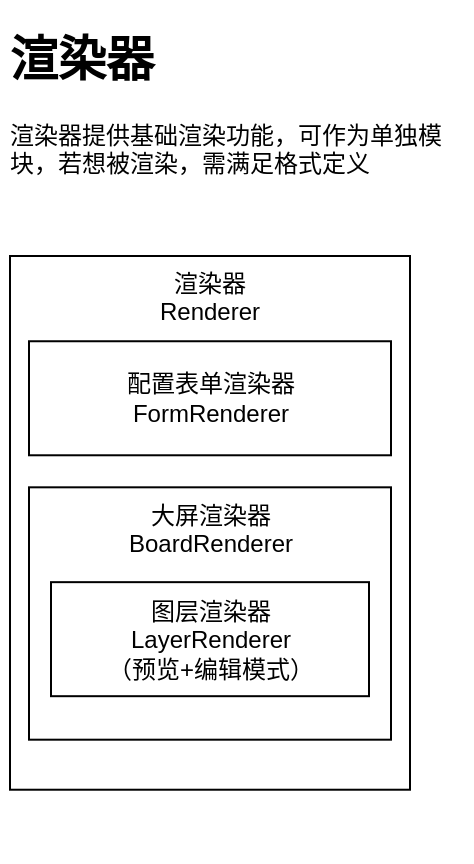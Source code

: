 <mxfile>
    <diagram id="G8auiXpXaOgUYgz5J3JE" name="渲染器">
        <mxGraphModel dx="619" dy="1160" grid="0" gridSize="10" guides="1" tooltips="1" connect="1" arrows="1" fold="1" page="1" pageScale="1" pageWidth="1169" pageHeight="827" math="0" shadow="0">
            <root>
                <mxCell id="0"/>
                <mxCell id="1" parent="0"/>
                <mxCell id="14" value="&lt;h1&gt;渲染器&lt;/h1&gt;&lt;div&gt;渲染器提供基础渲染功能，可作为单独模块，若想被渲染，需满足格式定义&lt;/div&gt;" style="text;html=1;strokeColor=none;fillColor=none;spacing=5;spacingTop=-20;whiteSpace=wrap;overflow=hidden;rounded=0;" parent="1" vertex="1">
                    <mxGeometry x="18" y="-801" width="236" height="120" as="geometry"/>
                </mxCell>
                <mxCell id="15" value="" style="group" parent="1" vertex="1" connectable="0">
                    <mxGeometry x="23" y="-683" width="200" height="303" as="geometry"/>
                </mxCell>
                <mxCell id="7" value="渲染器&lt;br&gt;Renderer" style="rounded=0;whiteSpace=wrap;html=1;labelPosition=center;verticalLabelPosition=middle;align=center;verticalAlign=top;" parent="15" vertex="1">
                    <mxGeometry width="200" height="266.862" as="geometry"/>
                </mxCell>
                <mxCell id="8" value="配置表单渲染器&lt;br&gt;FormRenderer" style="rounded=0;whiteSpace=wrap;html=1;" parent="15" vertex="1">
                    <mxGeometry x="9.5" y="42.626" width="181" height="57.016" as="geometry"/>
                </mxCell>
                <mxCell id="11" value="大屏渲染器&lt;br&gt;BoardRenderer" style="rounded=0;whiteSpace=wrap;html=1;horizontal=1;labelPosition=center;verticalLabelPosition=middle;align=center;verticalAlign=top;" parent="15" vertex="1">
                    <mxGeometry x="9.5" y="115.659" width="181" height="126.185" as="geometry"/>
                </mxCell>
                <mxCell id="13" value="图层渲染器&lt;br&gt;LayerRenderer&lt;br&gt;（预览+编辑模式）" style="rounded=0;whiteSpace=wrap;html=1;" parent="15" vertex="1">
                    <mxGeometry x="20.5" y="163.078" width="159" height="57.016" as="geometry"/>
                </mxCell>
            </root>
        </mxGraphModel>
    </diagram>
</mxfile>